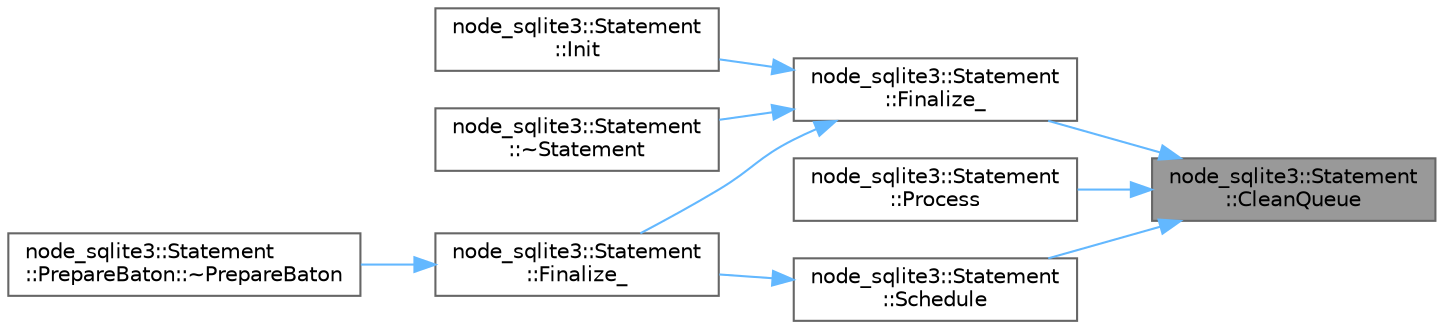 digraph "node_sqlite3::Statement::CleanQueue"
{
 // LATEX_PDF_SIZE
  bgcolor="transparent";
  edge [fontname=Helvetica,fontsize=10,labelfontname=Helvetica,labelfontsize=10];
  node [fontname=Helvetica,fontsize=10,shape=box,height=0.2,width=0.4];
  rankdir="RL";
  Node1 [id="Node000001",label="node_sqlite3::Statement\l::CleanQueue",height=0.2,width=0.4,color="gray40", fillcolor="grey60", style="filled", fontcolor="black",tooltip=" "];
  Node1 -> Node2 [id="edge17_Node000001_Node000002",dir="back",color="steelblue1",style="solid",tooltip=" "];
  Node2 [id="Node000002",label="node_sqlite3::Statement\l::Finalize_",height=0.2,width=0.4,color="grey40", fillcolor="white", style="filled",URL="$classnode__sqlite3_1_1_statement.html#a66a3160a30ee1843fa7f433872bba45f",tooltip=" "];
  Node2 -> Node3 [id="edge18_Node000002_Node000003",dir="back",color="steelblue1",style="solid",tooltip=" "];
  Node3 [id="Node000003",label="node_sqlite3::Statement\l::Finalize_",height=0.2,width=0.4,color="grey40", fillcolor="white", style="filled",URL="$classnode__sqlite3_1_1_statement.html#a7847c358d0e0f28b4e512a6e827b34b4",tooltip=" "];
  Node3 -> Node4 [id="edge19_Node000003_Node000004",dir="back",color="steelblue1",style="solid",tooltip=" "];
  Node4 [id="Node000004",label="node_sqlite3::Statement\l::PrepareBaton::~PrepareBaton",height=0.2,width=0.4,color="grey40", fillcolor="white", style="filled",URL="$structnode__sqlite3_1_1_statement_1_1_prepare_baton.html#ae11323bd2d44cdb52c92cd59a2c49e68",tooltip=" "];
  Node2 -> Node5 [id="edge20_Node000002_Node000005",dir="back",color="steelblue1",style="solid",tooltip=" "];
  Node5 [id="Node000005",label="node_sqlite3::Statement\l::Init",height=0.2,width=0.4,color="grey40", fillcolor="white", style="filled",URL="$classnode__sqlite3_1_1_statement.html#a167e7038d13728bab030a8206472b6ec",tooltip=" "];
  Node2 -> Node6 [id="edge21_Node000002_Node000006",dir="back",color="steelblue1",style="solid",tooltip=" "];
  Node6 [id="Node000006",label="node_sqlite3::Statement\l::~Statement",height=0.2,width=0.4,color="grey40", fillcolor="white", style="filled",URL="$classnode__sqlite3_1_1_statement.html#a251d02dc37a2d01897abb012c1a78a58",tooltip=" "];
  Node1 -> Node7 [id="edge22_Node000001_Node000007",dir="back",color="steelblue1",style="solid",tooltip=" "];
  Node7 [id="Node000007",label="node_sqlite3::Statement\l::Process",height=0.2,width=0.4,color="grey40", fillcolor="white", style="filled",URL="$classnode__sqlite3_1_1_statement.html#a5a5dd29a15ef0b520c2090a66ea171e8",tooltip=" "];
  Node1 -> Node8 [id="edge23_Node000001_Node000008",dir="back",color="steelblue1",style="solid",tooltip=" "];
  Node8 [id="Node000008",label="node_sqlite3::Statement\l::Schedule",height=0.2,width=0.4,color="grey40", fillcolor="white", style="filled",URL="$classnode__sqlite3_1_1_statement.html#aac131bf3323141eb3876061811d6c284",tooltip=" "];
  Node8 -> Node3 [id="edge24_Node000008_Node000003",dir="back",color="steelblue1",style="solid",tooltip=" "];
}
